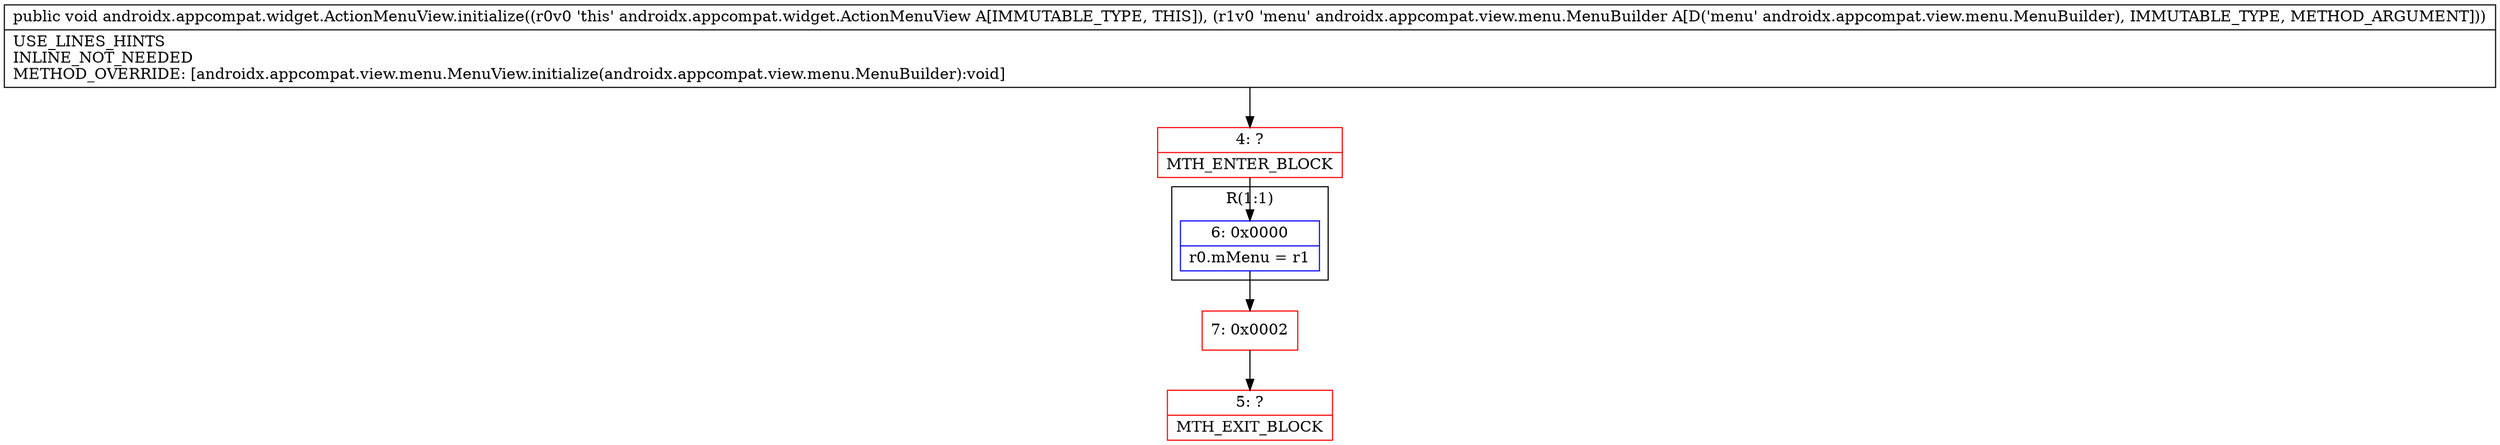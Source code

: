 digraph "CFG forandroidx.appcompat.widget.ActionMenuView.initialize(Landroidx\/appcompat\/view\/menu\/MenuBuilder;)V" {
subgraph cluster_Region_1976612130 {
label = "R(1:1)";
node [shape=record,color=blue];
Node_6 [shape=record,label="{6\:\ 0x0000|r0.mMenu = r1\l}"];
}
Node_4 [shape=record,color=red,label="{4\:\ ?|MTH_ENTER_BLOCK\l}"];
Node_7 [shape=record,color=red,label="{7\:\ 0x0002}"];
Node_5 [shape=record,color=red,label="{5\:\ ?|MTH_EXIT_BLOCK\l}"];
MethodNode[shape=record,label="{public void androidx.appcompat.widget.ActionMenuView.initialize((r0v0 'this' androidx.appcompat.widget.ActionMenuView A[IMMUTABLE_TYPE, THIS]), (r1v0 'menu' androidx.appcompat.view.menu.MenuBuilder A[D('menu' androidx.appcompat.view.menu.MenuBuilder), IMMUTABLE_TYPE, METHOD_ARGUMENT]))  | USE_LINES_HINTS\lINLINE_NOT_NEEDED\lMETHOD_OVERRIDE: [androidx.appcompat.view.menu.MenuView.initialize(androidx.appcompat.view.menu.MenuBuilder):void]\l}"];
MethodNode -> Node_4;Node_6 -> Node_7;
Node_4 -> Node_6;
Node_7 -> Node_5;
}


